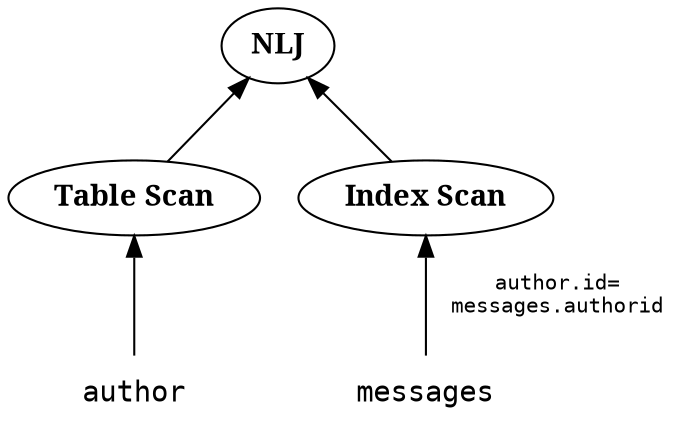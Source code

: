 digraph G {
    rankdir=BT; // Bottom to top layout

    nlj_idx [label="NLJ", fontname="bold"];
    nlj_idx_seq_a [label="Table Scan", fontname="bold"];
    nlj_idx_table_a [label="author", fontname="monospace", shape=none];
    nlj_idx_idx_scan_b [label="Index Scan", fontname="bold"];
    nlj_idx_table_b [shape=none, label="messages", fontname="monospace"];

    nlj_idx_seq_a -> nlj_idx;
    nlj_idx_table_a -> nlj_idx_seq_a;
    nlj_idx_idx_scan_b -> nlj_idx;
    nlj_idx_table_b -> nlj_idx_idx_scan_b [label="  author.id=\n  messages.authorid", fontname="monospace", fontsize=10];
}
